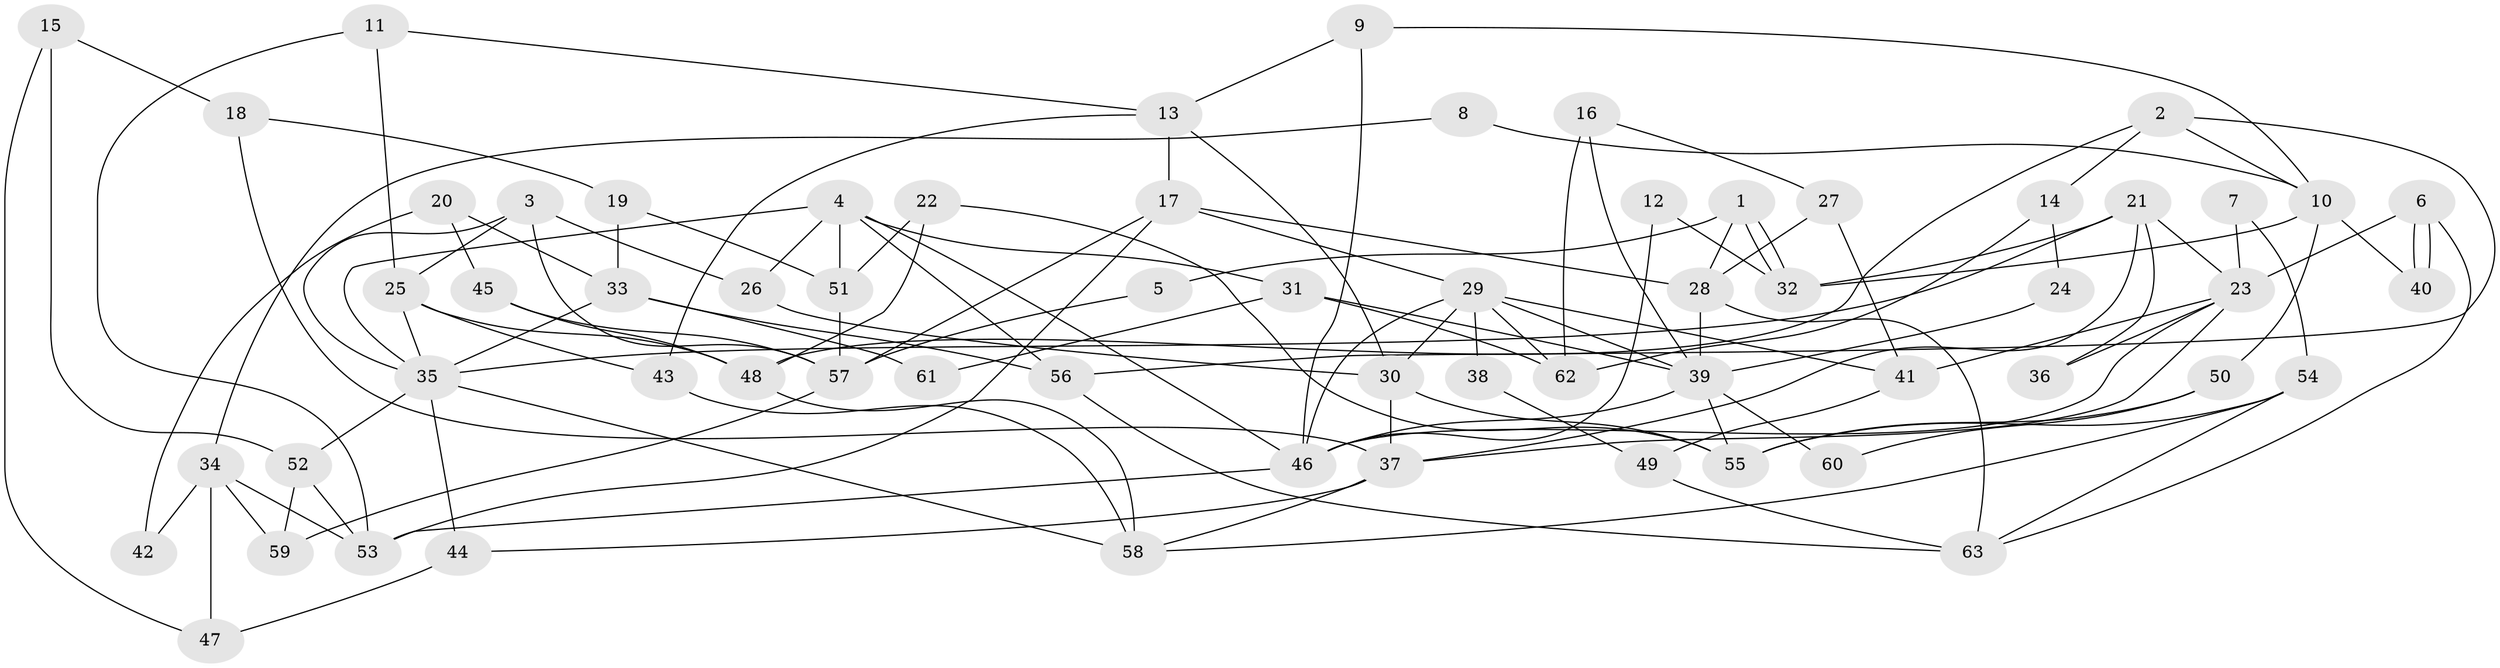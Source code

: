 // coarse degree distribution, {3: 0.19230769230769232, 7: 0.15384615384615385, 9: 0.11538461538461539, 5: 0.11538461538461539, 4: 0.2692307692307692, 6: 0.038461538461538464, 11: 0.038461538461538464, 2: 0.038461538461538464, 10: 0.038461538461538464}
// Generated by graph-tools (version 1.1) at 2025/37/03/04/25 23:37:09]
// undirected, 63 vertices, 126 edges
graph export_dot {
  node [color=gray90,style=filled];
  1;
  2;
  3;
  4;
  5;
  6;
  7;
  8;
  9;
  10;
  11;
  12;
  13;
  14;
  15;
  16;
  17;
  18;
  19;
  20;
  21;
  22;
  23;
  24;
  25;
  26;
  27;
  28;
  29;
  30;
  31;
  32;
  33;
  34;
  35;
  36;
  37;
  38;
  39;
  40;
  41;
  42;
  43;
  44;
  45;
  46;
  47;
  48;
  49;
  50;
  51;
  52;
  53;
  54;
  55;
  56;
  57;
  58;
  59;
  60;
  61;
  62;
  63;
  1 -- 32;
  1 -- 32;
  1 -- 28;
  1 -- 5;
  2 -- 10;
  2 -- 56;
  2 -- 14;
  2 -- 48;
  3 -- 35;
  3 -- 25;
  3 -- 26;
  3 -- 57;
  4 -- 51;
  4 -- 26;
  4 -- 31;
  4 -- 35;
  4 -- 46;
  4 -- 56;
  5 -- 57;
  6 -- 23;
  6 -- 40;
  6 -- 40;
  6 -- 63;
  7 -- 54;
  7 -- 23;
  8 -- 34;
  8 -- 10;
  9 -- 13;
  9 -- 46;
  9 -- 10;
  10 -- 32;
  10 -- 40;
  10 -- 50;
  11 -- 13;
  11 -- 25;
  11 -- 53;
  12 -- 32;
  12 -- 46;
  13 -- 30;
  13 -- 17;
  13 -- 43;
  14 -- 62;
  14 -- 24;
  15 -- 18;
  15 -- 52;
  15 -- 47;
  16 -- 27;
  16 -- 39;
  16 -- 62;
  17 -- 29;
  17 -- 53;
  17 -- 28;
  17 -- 57;
  18 -- 37;
  18 -- 19;
  19 -- 51;
  19 -- 33;
  20 -- 45;
  20 -- 33;
  20 -- 42;
  21 -- 23;
  21 -- 35;
  21 -- 32;
  21 -- 36;
  21 -- 37;
  22 -- 55;
  22 -- 48;
  22 -- 51;
  23 -- 46;
  23 -- 37;
  23 -- 36;
  23 -- 41;
  24 -- 39;
  25 -- 35;
  25 -- 48;
  25 -- 43;
  26 -- 30;
  27 -- 41;
  27 -- 28;
  28 -- 39;
  28 -- 63;
  29 -- 30;
  29 -- 46;
  29 -- 38;
  29 -- 39;
  29 -- 41;
  29 -- 62;
  30 -- 55;
  30 -- 37;
  31 -- 62;
  31 -- 39;
  31 -- 61;
  33 -- 56;
  33 -- 35;
  33 -- 61;
  34 -- 59;
  34 -- 53;
  34 -- 42;
  34 -- 47;
  35 -- 58;
  35 -- 44;
  35 -- 52;
  37 -- 44;
  37 -- 58;
  38 -- 49;
  39 -- 46;
  39 -- 55;
  39 -- 60;
  41 -- 49;
  43 -- 58;
  44 -- 47;
  45 -- 57;
  45 -- 48;
  46 -- 53;
  48 -- 58;
  49 -- 63;
  50 -- 55;
  50 -- 60;
  51 -- 57;
  52 -- 53;
  52 -- 59;
  54 -- 63;
  54 -- 58;
  54 -- 55;
  56 -- 63;
  57 -- 59;
}
